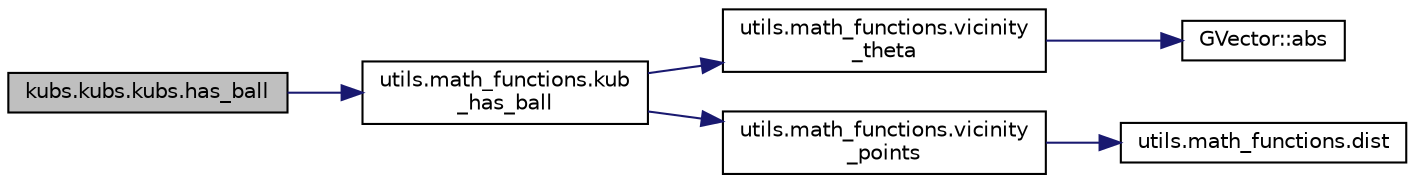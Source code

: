 digraph "kubs.kubs.kubs.has_ball"
{
 // INTERACTIVE_SVG=YES
  edge [fontname="Helvetica",fontsize="10",labelfontname="Helvetica",labelfontsize="10"];
  node [fontname="Helvetica",fontsize="10",shape=record];
  rankdir="LR";
  Node1 [label="kubs.kubs.kubs.has_ball",height=0.2,width=0.4,color="black", fillcolor="grey75", style="filled", fontcolor="black"];
  Node1 -> Node2 [color="midnightblue",fontsize="10",style="solid",fontname="Helvetica"];
  Node2 [label="utils.math_functions.kub\l_has_ball",height=0.2,width=0.4,color="black", fillcolor="white", style="filled",URL="$d6/d83/namespaceutils_1_1math__functions.html#adba90d0edfd3bde525bcec58f3323fae"];
  Node2 -> Node3 [color="midnightblue",fontsize="10",style="solid",fontname="Helvetica"];
  Node3 [label="utils.math_functions.vicinity\l_theta",height=0.2,width=0.4,color="black", fillcolor="white", style="filled",URL="$d6/d83/namespaceutils_1_1math__functions.html#af3513469620dac18ea9dd7cad499b3e3"];
  Node3 -> Node4 [color="midnightblue",fontsize="10",style="solid",fontname="Helvetica"];
  Node4 [label="GVector::abs",height=0.2,width=0.4,color="black", fillcolor="white", style="filled",URL="$d5/da9/namespace_g_vector.html#a9ad98c3a0469b46d6d9437dace1bdaff"];
  Node2 -> Node5 [color="midnightblue",fontsize="10",style="solid",fontname="Helvetica"];
  Node5 [label="utils.math_functions.vicinity\l_points",height=0.2,width=0.4,color="black", fillcolor="white", style="filled",URL="$d6/d83/namespaceutils_1_1math__functions.html#add6f7ce093f2084ecc440852873cbf79"];
  Node5 -> Node6 [color="midnightblue",fontsize="10",style="solid",fontname="Helvetica"];
  Node6 [label="utils.math_functions.dist",height=0.2,width=0.4,color="black", fillcolor="white", style="filled",URL="$d6/d83/namespaceutils_1_1math__functions.html#a75d840d8cbf719630bbb23997efdbb0e"];
}
